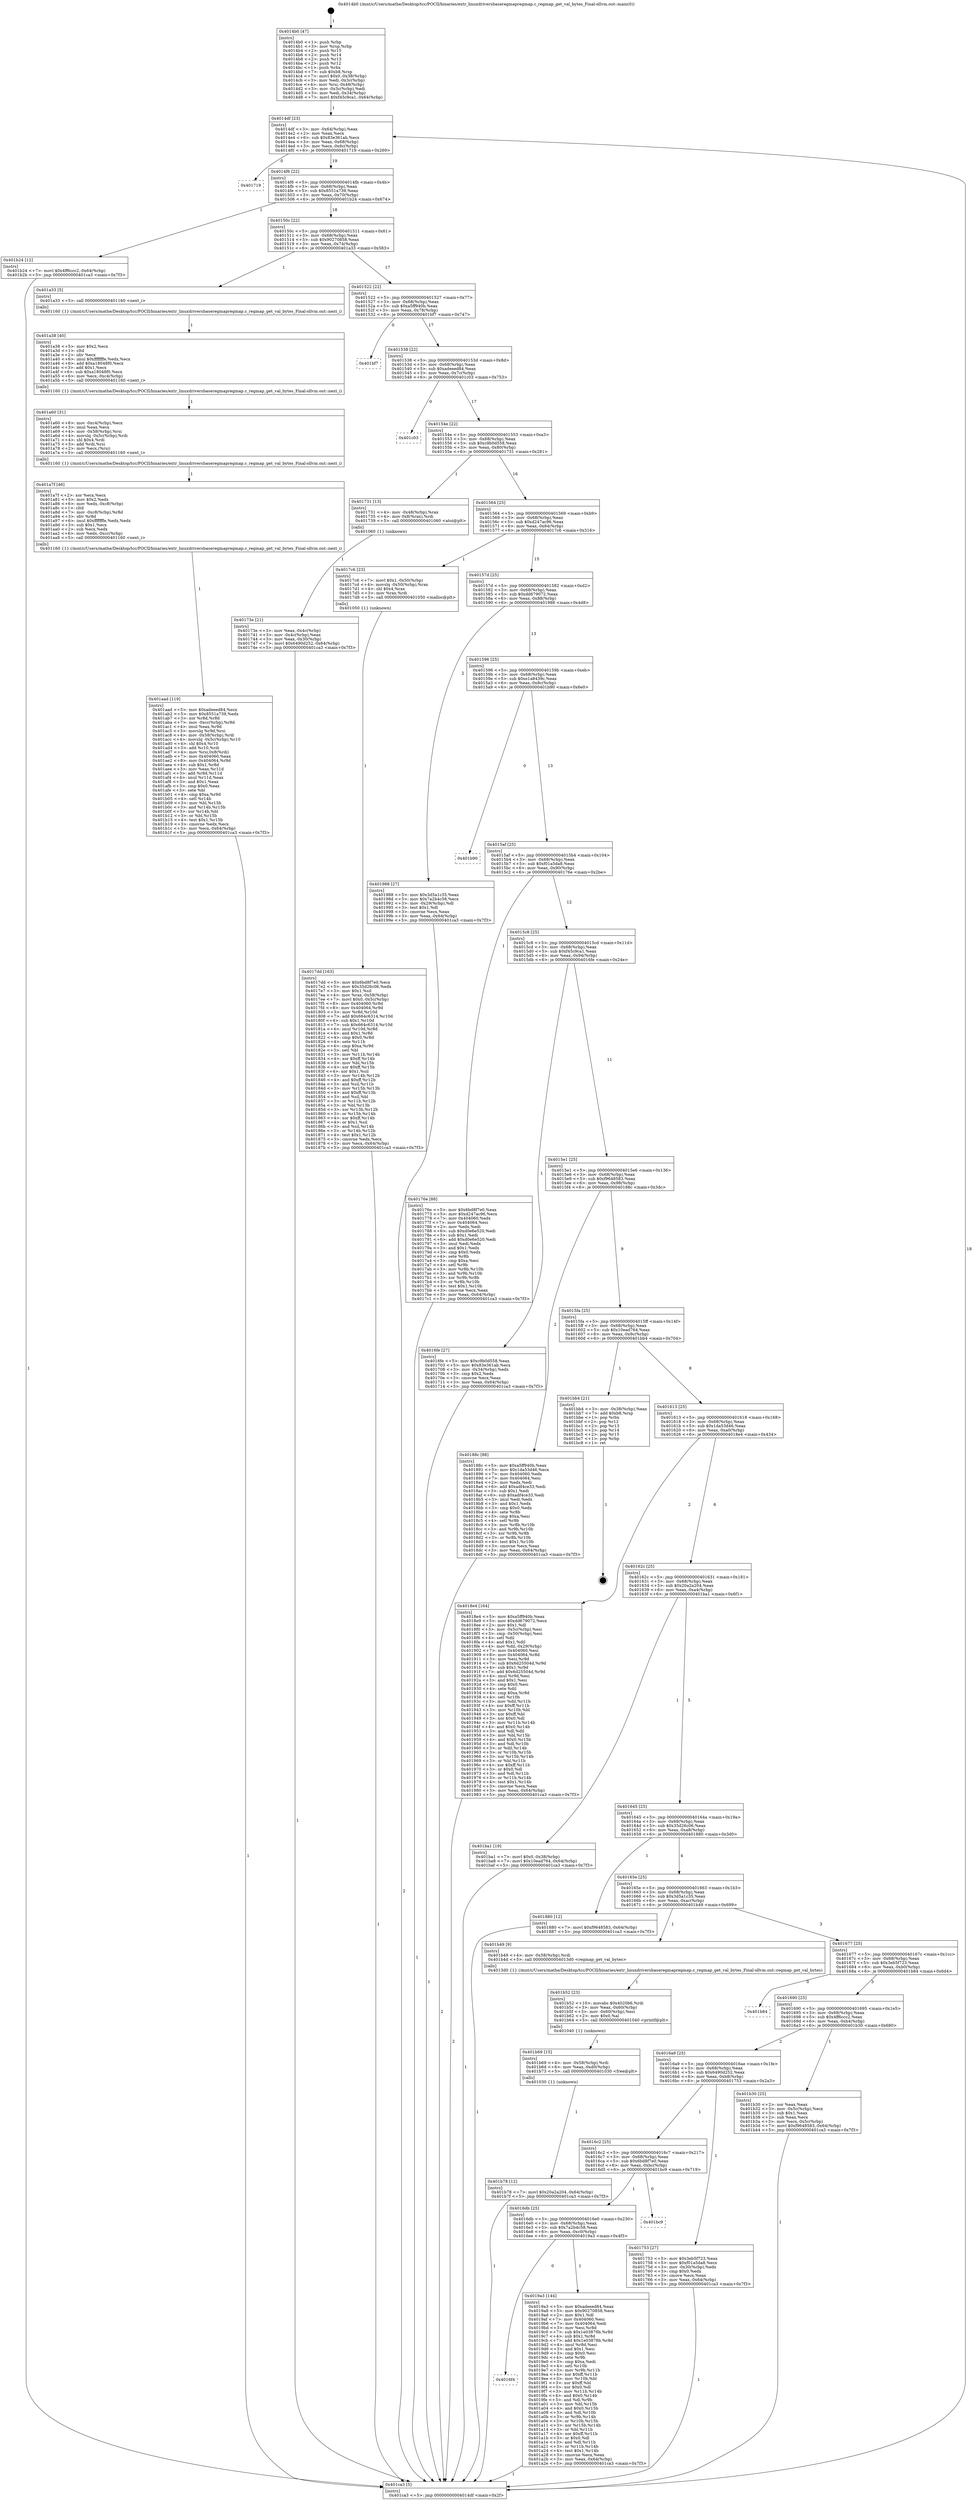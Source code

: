 digraph "0x4014b0" {
  label = "0x4014b0 (/mnt/c/Users/mathe/Desktop/tcc/POCII/binaries/extr_linuxdriversbaseregmapregmap.c_regmap_get_val_bytes_Final-ollvm.out::main(0))"
  labelloc = "t"
  node[shape=record]

  Entry [label="",width=0.3,height=0.3,shape=circle,fillcolor=black,style=filled]
  "0x4014df" [label="{
     0x4014df [23]\l
     | [instrs]\l
     &nbsp;&nbsp;0x4014df \<+3\>: mov -0x64(%rbp),%eax\l
     &nbsp;&nbsp;0x4014e2 \<+2\>: mov %eax,%ecx\l
     &nbsp;&nbsp;0x4014e4 \<+6\>: sub $0x83e361ab,%ecx\l
     &nbsp;&nbsp;0x4014ea \<+3\>: mov %eax,-0x68(%rbp)\l
     &nbsp;&nbsp;0x4014ed \<+3\>: mov %ecx,-0x6c(%rbp)\l
     &nbsp;&nbsp;0x4014f0 \<+6\>: je 0000000000401719 \<main+0x269\>\l
  }"]
  "0x401719" [label="{
     0x401719\l
  }", style=dashed]
  "0x4014f6" [label="{
     0x4014f6 [22]\l
     | [instrs]\l
     &nbsp;&nbsp;0x4014f6 \<+5\>: jmp 00000000004014fb \<main+0x4b\>\l
     &nbsp;&nbsp;0x4014fb \<+3\>: mov -0x68(%rbp),%eax\l
     &nbsp;&nbsp;0x4014fe \<+5\>: sub $0x8551a739,%eax\l
     &nbsp;&nbsp;0x401503 \<+3\>: mov %eax,-0x70(%rbp)\l
     &nbsp;&nbsp;0x401506 \<+6\>: je 0000000000401b24 \<main+0x674\>\l
  }"]
  Exit [label="",width=0.3,height=0.3,shape=circle,fillcolor=black,style=filled,peripheries=2]
  "0x401b24" [label="{
     0x401b24 [12]\l
     | [instrs]\l
     &nbsp;&nbsp;0x401b24 \<+7\>: movl $0x4ff6ccc2,-0x64(%rbp)\l
     &nbsp;&nbsp;0x401b2b \<+5\>: jmp 0000000000401ca3 \<main+0x7f3\>\l
  }"]
  "0x40150c" [label="{
     0x40150c [22]\l
     | [instrs]\l
     &nbsp;&nbsp;0x40150c \<+5\>: jmp 0000000000401511 \<main+0x61\>\l
     &nbsp;&nbsp;0x401511 \<+3\>: mov -0x68(%rbp),%eax\l
     &nbsp;&nbsp;0x401514 \<+5\>: sub $0x90270858,%eax\l
     &nbsp;&nbsp;0x401519 \<+3\>: mov %eax,-0x74(%rbp)\l
     &nbsp;&nbsp;0x40151c \<+6\>: je 0000000000401a33 \<main+0x583\>\l
  }"]
  "0x401b78" [label="{
     0x401b78 [12]\l
     | [instrs]\l
     &nbsp;&nbsp;0x401b78 \<+7\>: movl $0x20a2a204,-0x64(%rbp)\l
     &nbsp;&nbsp;0x401b7f \<+5\>: jmp 0000000000401ca3 \<main+0x7f3\>\l
  }"]
  "0x401a33" [label="{
     0x401a33 [5]\l
     | [instrs]\l
     &nbsp;&nbsp;0x401a33 \<+5\>: call 0000000000401160 \<next_i\>\l
     | [calls]\l
     &nbsp;&nbsp;0x401160 \{1\} (/mnt/c/Users/mathe/Desktop/tcc/POCII/binaries/extr_linuxdriversbaseregmapregmap.c_regmap_get_val_bytes_Final-ollvm.out::next_i)\l
  }"]
  "0x401522" [label="{
     0x401522 [22]\l
     | [instrs]\l
     &nbsp;&nbsp;0x401522 \<+5\>: jmp 0000000000401527 \<main+0x77\>\l
     &nbsp;&nbsp;0x401527 \<+3\>: mov -0x68(%rbp),%eax\l
     &nbsp;&nbsp;0x40152a \<+5\>: sub $0xa5ff940b,%eax\l
     &nbsp;&nbsp;0x40152f \<+3\>: mov %eax,-0x78(%rbp)\l
     &nbsp;&nbsp;0x401532 \<+6\>: je 0000000000401bf7 \<main+0x747\>\l
  }"]
  "0x401b69" [label="{
     0x401b69 [15]\l
     | [instrs]\l
     &nbsp;&nbsp;0x401b69 \<+4\>: mov -0x58(%rbp),%rdi\l
     &nbsp;&nbsp;0x401b6d \<+6\>: mov %eax,-0xd0(%rbp)\l
     &nbsp;&nbsp;0x401b73 \<+5\>: call 0000000000401030 \<free@plt\>\l
     | [calls]\l
     &nbsp;&nbsp;0x401030 \{1\} (unknown)\l
  }"]
  "0x401bf7" [label="{
     0x401bf7\l
  }", style=dashed]
  "0x401538" [label="{
     0x401538 [22]\l
     | [instrs]\l
     &nbsp;&nbsp;0x401538 \<+5\>: jmp 000000000040153d \<main+0x8d\>\l
     &nbsp;&nbsp;0x40153d \<+3\>: mov -0x68(%rbp),%eax\l
     &nbsp;&nbsp;0x401540 \<+5\>: sub $0xadeeed84,%eax\l
     &nbsp;&nbsp;0x401545 \<+3\>: mov %eax,-0x7c(%rbp)\l
     &nbsp;&nbsp;0x401548 \<+6\>: je 0000000000401c03 \<main+0x753\>\l
  }"]
  "0x401b52" [label="{
     0x401b52 [23]\l
     | [instrs]\l
     &nbsp;&nbsp;0x401b52 \<+10\>: movabs $0x4020b6,%rdi\l
     &nbsp;&nbsp;0x401b5c \<+3\>: mov %eax,-0x60(%rbp)\l
     &nbsp;&nbsp;0x401b5f \<+3\>: mov -0x60(%rbp),%esi\l
     &nbsp;&nbsp;0x401b62 \<+2\>: mov $0x0,%al\l
     &nbsp;&nbsp;0x401b64 \<+5\>: call 0000000000401040 \<printf@plt\>\l
     | [calls]\l
     &nbsp;&nbsp;0x401040 \{1\} (unknown)\l
  }"]
  "0x401c03" [label="{
     0x401c03\l
  }", style=dashed]
  "0x40154e" [label="{
     0x40154e [22]\l
     | [instrs]\l
     &nbsp;&nbsp;0x40154e \<+5\>: jmp 0000000000401553 \<main+0xa3\>\l
     &nbsp;&nbsp;0x401553 \<+3\>: mov -0x68(%rbp),%eax\l
     &nbsp;&nbsp;0x401556 \<+5\>: sub $0xc9b0d558,%eax\l
     &nbsp;&nbsp;0x40155b \<+3\>: mov %eax,-0x80(%rbp)\l
     &nbsp;&nbsp;0x40155e \<+6\>: je 0000000000401731 \<main+0x281\>\l
  }"]
  "0x401aad" [label="{
     0x401aad [119]\l
     | [instrs]\l
     &nbsp;&nbsp;0x401aad \<+5\>: mov $0xadeeed84,%ecx\l
     &nbsp;&nbsp;0x401ab2 \<+5\>: mov $0x8551a739,%edx\l
     &nbsp;&nbsp;0x401ab7 \<+3\>: xor %r8d,%r8d\l
     &nbsp;&nbsp;0x401aba \<+7\>: mov -0xcc(%rbp),%r9d\l
     &nbsp;&nbsp;0x401ac1 \<+4\>: imul %eax,%r9d\l
     &nbsp;&nbsp;0x401ac5 \<+3\>: movslq %r9d,%rsi\l
     &nbsp;&nbsp;0x401ac8 \<+4\>: mov -0x58(%rbp),%rdi\l
     &nbsp;&nbsp;0x401acc \<+4\>: movslq -0x5c(%rbp),%r10\l
     &nbsp;&nbsp;0x401ad0 \<+4\>: shl $0x4,%r10\l
     &nbsp;&nbsp;0x401ad4 \<+3\>: add %r10,%rdi\l
     &nbsp;&nbsp;0x401ad7 \<+4\>: mov %rsi,0x8(%rdi)\l
     &nbsp;&nbsp;0x401adb \<+7\>: mov 0x404060,%eax\l
     &nbsp;&nbsp;0x401ae2 \<+8\>: mov 0x404064,%r9d\l
     &nbsp;&nbsp;0x401aea \<+4\>: sub $0x1,%r8d\l
     &nbsp;&nbsp;0x401aee \<+3\>: mov %eax,%r11d\l
     &nbsp;&nbsp;0x401af1 \<+3\>: add %r8d,%r11d\l
     &nbsp;&nbsp;0x401af4 \<+4\>: imul %r11d,%eax\l
     &nbsp;&nbsp;0x401af8 \<+3\>: and $0x1,%eax\l
     &nbsp;&nbsp;0x401afb \<+3\>: cmp $0x0,%eax\l
     &nbsp;&nbsp;0x401afe \<+3\>: sete %bl\l
     &nbsp;&nbsp;0x401b01 \<+4\>: cmp $0xa,%r9d\l
     &nbsp;&nbsp;0x401b05 \<+4\>: setl %r14b\l
     &nbsp;&nbsp;0x401b09 \<+3\>: mov %bl,%r15b\l
     &nbsp;&nbsp;0x401b0c \<+3\>: and %r14b,%r15b\l
     &nbsp;&nbsp;0x401b0f \<+3\>: xor %r14b,%bl\l
     &nbsp;&nbsp;0x401b12 \<+3\>: or %bl,%r15b\l
     &nbsp;&nbsp;0x401b15 \<+4\>: test $0x1,%r15b\l
     &nbsp;&nbsp;0x401b19 \<+3\>: cmovne %edx,%ecx\l
     &nbsp;&nbsp;0x401b1c \<+3\>: mov %ecx,-0x64(%rbp)\l
     &nbsp;&nbsp;0x401b1f \<+5\>: jmp 0000000000401ca3 \<main+0x7f3\>\l
  }"]
  "0x401731" [label="{
     0x401731 [13]\l
     | [instrs]\l
     &nbsp;&nbsp;0x401731 \<+4\>: mov -0x48(%rbp),%rax\l
     &nbsp;&nbsp;0x401735 \<+4\>: mov 0x8(%rax),%rdi\l
     &nbsp;&nbsp;0x401739 \<+5\>: call 0000000000401060 \<atoi@plt\>\l
     | [calls]\l
     &nbsp;&nbsp;0x401060 \{1\} (unknown)\l
  }"]
  "0x401564" [label="{
     0x401564 [25]\l
     | [instrs]\l
     &nbsp;&nbsp;0x401564 \<+5\>: jmp 0000000000401569 \<main+0xb9\>\l
     &nbsp;&nbsp;0x401569 \<+3\>: mov -0x68(%rbp),%eax\l
     &nbsp;&nbsp;0x40156c \<+5\>: sub $0xd247ac96,%eax\l
     &nbsp;&nbsp;0x401571 \<+6\>: mov %eax,-0x84(%rbp)\l
     &nbsp;&nbsp;0x401577 \<+6\>: je 00000000004017c6 \<main+0x316\>\l
  }"]
  "0x401a7f" [label="{
     0x401a7f [46]\l
     | [instrs]\l
     &nbsp;&nbsp;0x401a7f \<+2\>: xor %ecx,%ecx\l
     &nbsp;&nbsp;0x401a81 \<+5\>: mov $0x2,%edx\l
     &nbsp;&nbsp;0x401a86 \<+6\>: mov %edx,-0xc8(%rbp)\l
     &nbsp;&nbsp;0x401a8c \<+1\>: cltd\l
     &nbsp;&nbsp;0x401a8d \<+7\>: mov -0xc8(%rbp),%r8d\l
     &nbsp;&nbsp;0x401a94 \<+3\>: idiv %r8d\l
     &nbsp;&nbsp;0x401a97 \<+6\>: imul $0xfffffffe,%edx,%edx\l
     &nbsp;&nbsp;0x401a9d \<+3\>: sub $0x1,%ecx\l
     &nbsp;&nbsp;0x401aa0 \<+2\>: sub %ecx,%edx\l
     &nbsp;&nbsp;0x401aa2 \<+6\>: mov %edx,-0xcc(%rbp)\l
     &nbsp;&nbsp;0x401aa8 \<+5\>: call 0000000000401160 \<next_i\>\l
     | [calls]\l
     &nbsp;&nbsp;0x401160 \{1\} (/mnt/c/Users/mathe/Desktop/tcc/POCII/binaries/extr_linuxdriversbaseregmapregmap.c_regmap_get_val_bytes_Final-ollvm.out::next_i)\l
  }"]
  "0x4017c6" [label="{
     0x4017c6 [23]\l
     | [instrs]\l
     &nbsp;&nbsp;0x4017c6 \<+7\>: movl $0x1,-0x50(%rbp)\l
     &nbsp;&nbsp;0x4017cd \<+4\>: movslq -0x50(%rbp),%rax\l
     &nbsp;&nbsp;0x4017d1 \<+4\>: shl $0x4,%rax\l
     &nbsp;&nbsp;0x4017d5 \<+3\>: mov %rax,%rdi\l
     &nbsp;&nbsp;0x4017d8 \<+5\>: call 0000000000401050 \<malloc@plt\>\l
     | [calls]\l
     &nbsp;&nbsp;0x401050 \{1\} (unknown)\l
  }"]
  "0x40157d" [label="{
     0x40157d [25]\l
     | [instrs]\l
     &nbsp;&nbsp;0x40157d \<+5\>: jmp 0000000000401582 \<main+0xd2\>\l
     &nbsp;&nbsp;0x401582 \<+3\>: mov -0x68(%rbp),%eax\l
     &nbsp;&nbsp;0x401585 \<+5\>: sub $0xdd679072,%eax\l
     &nbsp;&nbsp;0x40158a \<+6\>: mov %eax,-0x88(%rbp)\l
     &nbsp;&nbsp;0x401590 \<+6\>: je 0000000000401988 \<main+0x4d8\>\l
  }"]
  "0x401a60" [label="{
     0x401a60 [31]\l
     | [instrs]\l
     &nbsp;&nbsp;0x401a60 \<+6\>: mov -0xc4(%rbp),%ecx\l
     &nbsp;&nbsp;0x401a66 \<+3\>: imul %eax,%ecx\l
     &nbsp;&nbsp;0x401a69 \<+4\>: mov -0x58(%rbp),%rsi\l
     &nbsp;&nbsp;0x401a6d \<+4\>: movslq -0x5c(%rbp),%rdi\l
     &nbsp;&nbsp;0x401a71 \<+4\>: shl $0x4,%rdi\l
     &nbsp;&nbsp;0x401a75 \<+3\>: add %rdi,%rsi\l
     &nbsp;&nbsp;0x401a78 \<+2\>: mov %ecx,(%rsi)\l
     &nbsp;&nbsp;0x401a7a \<+5\>: call 0000000000401160 \<next_i\>\l
     | [calls]\l
     &nbsp;&nbsp;0x401160 \{1\} (/mnt/c/Users/mathe/Desktop/tcc/POCII/binaries/extr_linuxdriversbaseregmapregmap.c_regmap_get_val_bytes_Final-ollvm.out::next_i)\l
  }"]
  "0x401988" [label="{
     0x401988 [27]\l
     | [instrs]\l
     &nbsp;&nbsp;0x401988 \<+5\>: mov $0x3d5a1c35,%eax\l
     &nbsp;&nbsp;0x40198d \<+5\>: mov $0x7a2b4c58,%ecx\l
     &nbsp;&nbsp;0x401992 \<+3\>: mov -0x29(%rbp),%dl\l
     &nbsp;&nbsp;0x401995 \<+3\>: test $0x1,%dl\l
     &nbsp;&nbsp;0x401998 \<+3\>: cmovne %ecx,%eax\l
     &nbsp;&nbsp;0x40199b \<+3\>: mov %eax,-0x64(%rbp)\l
     &nbsp;&nbsp;0x40199e \<+5\>: jmp 0000000000401ca3 \<main+0x7f3\>\l
  }"]
  "0x401596" [label="{
     0x401596 [25]\l
     | [instrs]\l
     &nbsp;&nbsp;0x401596 \<+5\>: jmp 000000000040159b \<main+0xeb\>\l
     &nbsp;&nbsp;0x40159b \<+3\>: mov -0x68(%rbp),%eax\l
     &nbsp;&nbsp;0x40159e \<+5\>: sub $0xe1a8439c,%eax\l
     &nbsp;&nbsp;0x4015a3 \<+6\>: mov %eax,-0x8c(%rbp)\l
     &nbsp;&nbsp;0x4015a9 \<+6\>: je 0000000000401b90 \<main+0x6e0\>\l
  }"]
  "0x401a38" [label="{
     0x401a38 [40]\l
     | [instrs]\l
     &nbsp;&nbsp;0x401a38 \<+5\>: mov $0x2,%ecx\l
     &nbsp;&nbsp;0x401a3d \<+1\>: cltd\l
     &nbsp;&nbsp;0x401a3e \<+2\>: idiv %ecx\l
     &nbsp;&nbsp;0x401a40 \<+6\>: imul $0xfffffffe,%edx,%ecx\l
     &nbsp;&nbsp;0x401a46 \<+6\>: add $0xa18048f0,%ecx\l
     &nbsp;&nbsp;0x401a4c \<+3\>: add $0x1,%ecx\l
     &nbsp;&nbsp;0x401a4f \<+6\>: sub $0xa18048f0,%ecx\l
     &nbsp;&nbsp;0x401a55 \<+6\>: mov %ecx,-0xc4(%rbp)\l
     &nbsp;&nbsp;0x401a5b \<+5\>: call 0000000000401160 \<next_i\>\l
     | [calls]\l
     &nbsp;&nbsp;0x401160 \{1\} (/mnt/c/Users/mathe/Desktop/tcc/POCII/binaries/extr_linuxdriversbaseregmapregmap.c_regmap_get_val_bytes_Final-ollvm.out::next_i)\l
  }"]
  "0x401b90" [label="{
     0x401b90\l
  }", style=dashed]
  "0x4015af" [label="{
     0x4015af [25]\l
     | [instrs]\l
     &nbsp;&nbsp;0x4015af \<+5\>: jmp 00000000004015b4 \<main+0x104\>\l
     &nbsp;&nbsp;0x4015b4 \<+3\>: mov -0x68(%rbp),%eax\l
     &nbsp;&nbsp;0x4015b7 \<+5\>: sub $0xf01a5da8,%eax\l
     &nbsp;&nbsp;0x4015bc \<+6\>: mov %eax,-0x90(%rbp)\l
     &nbsp;&nbsp;0x4015c2 \<+6\>: je 000000000040176e \<main+0x2be\>\l
  }"]
  "0x4016f4" [label="{
     0x4016f4\l
  }", style=dashed]
  "0x40176e" [label="{
     0x40176e [88]\l
     | [instrs]\l
     &nbsp;&nbsp;0x40176e \<+5\>: mov $0x6bd8f7e0,%eax\l
     &nbsp;&nbsp;0x401773 \<+5\>: mov $0xd247ac96,%ecx\l
     &nbsp;&nbsp;0x401778 \<+7\>: mov 0x404060,%edx\l
     &nbsp;&nbsp;0x40177f \<+7\>: mov 0x404064,%esi\l
     &nbsp;&nbsp;0x401786 \<+2\>: mov %edx,%edi\l
     &nbsp;&nbsp;0x401788 \<+6\>: sub $0xd0e6e520,%edi\l
     &nbsp;&nbsp;0x40178e \<+3\>: sub $0x1,%edi\l
     &nbsp;&nbsp;0x401791 \<+6\>: add $0xd0e6e520,%edi\l
     &nbsp;&nbsp;0x401797 \<+3\>: imul %edi,%edx\l
     &nbsp;&nbsp;0x40179a \<+3\>: and $0x1,%edx\l
     &nbsp;&nbsp;0x40179d \<+3\>: cmp $0x0,%edx\l
     &nbsp;&nbsp;0x4017a0 \<+4\>: sete %r8b\l
     &nbsp;&nbsp;0x4017a4 \<+3\>: cmp $0xa,%esi\l
     &nbsp;&nbsp;0x4017a7 \<+4\>: setl %r9b\l
     &nbsp;&nbsp;0x4017ab \<+3\>: mov %r8b,%r10b\l
     &nbsp;&nbsp;0x4017ae \<+3\>: and %r9b,%r10b\l
     &nbsp;&nbsp;0x4017b1 \<+3\>: xor %r9b,%r8b\l
     &nbsp;&nbsp;0x4017b4 \<+3\>: or %r8b,%r10b\l
     &nbsp;&nbsp;0x4017b7 \<+4\>: test $0x1,%r10b\l
     &nbsp;&nbsp;0x4017bb \<+3\>: cmovne %ecx,%eax\l
     &nbsp;&nbsp;0x4017be \<+3\>: mov %eax,-0x64(%rbp)\l
     &nbsp;&nbsp;0x4017c1 \<+5\>: jmp 0000000000401ca3 \<main+0x7f3\>\l
  }"]
  "0x4015c8" [label="{
     0x4015c8 [25]\l
     | [instrs]\l
     &nbsp;&nbsp;0x4015c8 \<+5\>: jmp 00000000004015cd \<main+0x11d\>\l
     &nbsp;&nbsp;0x4015cd \<+3\>: mov -0x68(%rbp),%eax\l
     &nbsp;&nbsp;0x4015d0 \<+5\>: sub $0xf45c9ca1,%eax\l
     &nbsp;&nbsp;0x4015d5 \<+6\>: mov %eax,-0x94(%rbp)\l
     &nbsp;&nbsp;0x4015db \<+6\>: je 00000000004016fe \<main+0x24e\>\l
  }"]
  "0x4019a3" [label="{
     0x4019a3 [144]\l
     | [instrs]\l
     &nbsp;&nbsp;0x4019a3 \<+5\>: mov $0xadeeed84,%eax\l
     &nbsp;&nbsp;0x4019a8 \<+5\>: mov $0x90270858,%ecx\l
     &nbsp;&nbsp;0x4019ad \<+2\>: mov $0x1,%dl\l
     &nbsp;&nbsp;0x4019af \<+7\>: mov 0x404060,%esi\l
     &nbsp;&nbsp;0x4019b6 \<+7\>: mov 0x404064,%edi\l
     &nbsp;&nbsp;0x4019bd \<+3\>: mov %esi,%r8d\l
     &nbsp;&nbsp;0x4019c0 \<+7\>: sub $0x1e03878b,%r8d\l
     &nbsp;&nbsp;0x4019c7 \<+4\>: sub $0x1,%r8d\l
     &nbsp;&nbsp;0x4019cb \<+7\>: add $0x1e03878b,%r8d\l
     &nbsp;&nbsp;0x4019d2 \<+4\>: imul %r8d,%esi\l
     &nbsp;&nbsp;0x4019d6 \<+3\>: and $0x1,%esi\l
     &nbsp;&nbsp;0x4019d9 \<+3\>: cmp $0x0,%esi\l
     &nbsp;&nbsp;0x4019dc \<+4\>: sete %r9b\l
     &nbsp;&nbsp;0x4019e0 \<+3\>: cmp $0xa,%edi\l
     &nbsp;&nbsp;0x4019e3 \<+4\>: setl %r10b\l
     &nbsp;&nbsp;0x4019e7 \<+3\>: mov %r9b,%r11b\l
     &nbsp;&nbsp;0x4019ea \<+4\>: xor $0xff,%r11b\l
     &nbsp;&nbsp;0x4019ee \<+3\>: mov %r10b,%bl\l
     &nbsp;&nbsp;0x4019f1 \<+3\>: xor $0xff,%bl\l
     &nbsp;&nbsp;0x4019f4 \<+3\>: xor $0x0,%dl\l
     &nbsp;&nbsp;0x4019f7 \<+3\>: mov %r11b,%r14b\l
     &nbsp;&nbsp;0x4019fa \<+4\>: and $0x0,%r14b\l
     &nbsp;&nbsp;0x4019fe \<+3\>: and %dl,%r9b\l
     &nbsp;&nbsp;0x401a01 \<+3\>: mov %bl,%r15b\l
     &nbsp;&nbsp;0x401a04 \<+4\>: and $0x0,%r15b\l
     &nbsp;&nbsp;0x401a08 \<+3\>: and %dl,%r10b\l
     &nbsp;&nbsp;0x401a0b \<+3\>: or %r9b,%r14b\l
     &nbsp;&nbsp;0x401a0e \<+3\>: or %r10b,%r15b\l
     &nbsp;&nbsp;0x401a11 \<+3\>: xor %r15b,%r14b\l
     &nbsp;&nbsp;0x401a14 \<+3\>: or %bl,%r11b\l
     &nbsp;&nbsp;0x401a17 \<+4\>: xor $0xff,%r11b\l
     &nbsp;&nbsp;0x401a1b \<+3\>: or $0x0,%dl\l
     &nbsp;&nbsp;0x401a1e \<+3\>: and %dl,%r11b\l
     &nbsp;&nbsp;0x401a21 \<+3\>: or %r11b,%r14b\l
     &nbsp;&nbsp;0x401a24 \<+4\>: test $0x1,%r14b\l
     &nbsp;&nbsp;0x401a28 \<+3\>: cmovne %ecx,%eax\l
     &nbsp;&nbsp;0x401a2b \<+3\>: mov %eax,-0x64(%rbp)\l
     &nbsp;&nbsp;0x401a2e \<+5\>: jmp 0000000000401ca3 \<main+0x7f3\>\l
  }"]
  "0x4016fe" [label="{
     0x4016fe [27]\l
     | [instrs]\l
     &nbsp;&nbsp;0x4016fe \<+5\>: mov $0xc9b0d558,%eax\l
     &nbsp;&nbsp;0x401703 \<+5\>: mov $0x83e361ab,%ecx\l
     &nbsp;&nbsp;0x401708 \<+3\>: mov -0x34(%rbp),%edx\l
     &nbsp;&nbsp;0x40170b \<+3\>: cmp $0x2,%edx\l
     &nbsp;&nbsp;0x40170e \<+3\>: cmovne %ecx,%eax\l
     &nbsp;&nbsp;0x401711 \<+3\>: mov %eax,-0x64(%rbp)\l
     &nbsp;&nbsp;0x401714 \<+5\>: jmp 0000000000401ca3 \<main+0x7f3\>\l
  }"]
  "0x4015e1" [label="{
     0x4015e1 [25]\l
     | [instrs]\l
     &nbsp;&nbsp;0x4015e1 \<+5\>: jmp 00000000004015e6 \<main+0x136\>\l
     &nbsp;&nbsp;0x4015e6 \<+3\>: mov -0x68(%rbp),%eax\l
     &nbsp;&nbsp;0x4015e9 \<+5\>: sub $0xf9648583,%eax\l
     &nbsp;&nbsp;0x4015ee \<+6\>: mov %eax,-0x98(%rbp)\l
     &nbsp;&nbsp;0x4015f4 \<+6\>: je 000000000040188c \<main+0x3dc\>\l
  }"]
  "0x401ca3" [label="{
     0x401ca3 [5]\l
     | [instrs]\l
     &nbsp;&nbsp;0x401ca3 \<+5\>: jmp 00000000004014df \<main+0x2f\>\l
  }"]
  "0x4014b0" [label="{
     0x4014b0 [47]\l
     | [instrs]\l
     &nbsp;&nbsp;0x4014b0 \<+1\>: push %rbp\l
     &nbsp;&nbsp;0x4014b1 \<+3\>: mov %rsp,%rbp\l
     &nbsp;&nbsp;0x4014b4 \<+2\>: push %r15\l
     &nbsp;&nbsp;0x4014b6 \<+2\>: push %r14\l
     &nbsp;&nbsp;0x4014b8 \<+2\>: push %r13\l
     &nbsp;&nbsp;0x4014ba \<+2\>: push %r12\l
     &nbsp;&nbsp;0x4014bc \<+1\>: push %rbx\l
     &nbsp;&nbsp;0x4014bd \<+7\>: sub $0xb8,%rsp\l
     &nbsp;&nbsp;0x4014c4 \<+7\>: movl $0x0,-0x38(%rbp)\l
     &nbsp;&nbsp;0x4014cb \<+3\>: mov %edi,-0x3c(%rbp)\l
     &nbsp;&nbsp;0x4014ce \<+4\>: mov %rsi,-0x48(%rbp)\l
     &nbsp;&nbsp;0x4014d2 \<+3\>: mov -0x3c(%rbp),%edi\l
     &nbsp;&nbsp;0x4014d5 \<+3\>: mov %edi,-0x34(%rbp)\l
     &nbsp;&nbsp;0x4014d8 \<+7\>: movl $0xf45c9ca1,-0x64(%rbp)\l
  }"]
  "0x40173e" [label="{
     0x40173e [21]\l
     | [instrs]\l
     &nbsp;&nbsp;0x40173e \<+3\>: mov %eax,-0x4c(%rbp)\l
     &nbsp;&nbsp;0x401741 \<+3\>: mov -0x4c(%rbp),%eax\l
     &nbsp;&nbsp;0x401744 \<+3\>: mov %eax,-0x30(%rbp)\l
     &nbsp;&nbsp;0x401747 \<+7\>: movl $0x6490d252,-0x64(%rbp)\l
     &nbsp;&nbsp;0x40174e \<+5\>: jmp 0000000000401ca3 \<main+0x7f3\>\l
  }"]
  "0x4016db" [label="{
     0x4016db [25]\l
     | [instrs]\l
     &nbsp;&nbsp;0x4016db \<+5\>: jmp 00000000004016e0 \<main+0x230\>\l
     &nbsp;&nbsp;0x4016e0 \<+3\>: mov -0x68(%rbp),%eax\l
     &nbsp;&nbsp;0x4016e3 \<+5\>: sub $0x7a2b4c58,%eax\l
     &nbsp;&nbsp;0x4016e8 \<+6\>: mov %eax,-0xc0(%rbp)\l
     &nbsp;&nbsp;0x4016ee \<+6\>: je 00000000004019a3 \<main+0x4f3\>\l
  }"]
  "0x40188c" [label="{
     0x40188c [88]\l
     | [instrs]\l
     &nbsp;&nbsp;0x40188c \<+5\>: mov $0xa5ff940b,%eax\l
     &nbsp;&nbsp;0x401891 \<+5\>: mov $0x1da53d46,%ecx\l
     &nbsp;&nbsp;0x401896 \<+7\>: mov 0x404060,%edx\l
     &nbsp;&nbsp;0x40189d \<+7\>: mov 0x404064,%esi\l
     &nbsp;&nbsp;0x4018a4 \<+2\>: mov %edx,%edi\l
     &nbsp;&nbsp;0x4018a6 \<+6\>: add $0xadf4ce33,%edi\l
     &nbsp;&nbsp;0x4018ac \<+3\>: sub $0x1,%edi\l
     &nbsp;&nbsp;0x4018af \<+6\>: sub $0xadf4ce33,%edi\l
     &nbsp;&nbsp;0x4018b5 \<+3\>: imul %edi,%edx\l
     &nbsp;&nbsp;0x4018b8 \<+3\>: and $0x1,%edx\l
     &nbsp;&nbsp;0x4018bb \<+3\>: cmp $0x0,%edx\l
     &nbsp;&nbsp;0x4018be \<+4\>: sete %r8b\l
     &nbsp;&nbsp;0x4018c2 \<+3\>: cmp $0xa,%esi\l
     &nbsp;&nbsp;0x4018c5 \<+4\>: setl %r9b\l
     &nbsp;&nbsp;0x4018c9 \<+3\>: mov %r8b,%r10b\l
     &nbsp;&nbsp;0x4018cc \<+3\>: and %r9b,%r10b\l
     &nbsp;&nbsp;0x4018cf \<+3\>: xor %r9b,%r8b\l
     &nbsp;&nbsp;0x4018d2 \<+3\>: or %r8b,%r10b\l
     &nbsp;&nbsp;0x4018d5 \<+4\>: test $0x1,%r10b\l
     &nbsp;&nbsp;0x4018d9 \<+3\>: cmovne %ecx,%eax\l
     &nbsp;&nbsp;0x4018dc \<+3\>: mov %eax,-0x64(%rbp)\l
     &nbsp;&nbsp;0x4018df \<+5\>: jmp 0000000000401ca3 \<main+0x7f3\>\l
  }"]
  "0x4015fa" [label="{
     0x4015fa [25]\l
     | [instrs]\l
     &nbsp;&nbsp;0x4015fa \<+5\>: jmp 00000000004015ff \<main+0x14f\>\l
     &nbsp;&nbsp;0x4015ff \<+3\>: mov -0x68(%rbp),%eax\l
     &nbsp;&nbsp;0x401602 \<+5\>: sub $0x10ead764,%eax\l
     &nbsp;&nbsp;0x401607 \<+6\>: mov %eax,-0x9c(%rbp)\l
     &nbsp;&nbsp;0x40160d \<+6\>: je 0000000000401bb4 \<main+0x704\>\l
  }"]
  "0x401bc9" [label="{
     0x401bc9\l
  }", style=dashed]
  "0x401bb4" [label="{
     0x401bb4 [21]\l
     | [instrs]\l
     &nbsp;&nbsp;0x401bb4 \<+3\>: mov -0x38(%rbp),%eax\l
     &nbsp;&nbsp;0x401bb7 \<+7\>: add $0xb8,%rsp\l
     &nbsp;&nbsp;0x401bbe \<+1\>: pop %rbx\l
     &nbsp;&nbsp;0x401bbf \<+2\>: pop %r12\l
     &nbsp;&nbsp;0x401bc1 \<+2\>: pop %r13\l
     &nbsp;&nbsp;0x401bc3 \<+2\>: pop %r14\l
     &nbsp;&nbsp;0x401bc5 \<+2\>: pop %r15\l
     &nbsp;&nbsp;0x401bc7 \<+1\>: pop %rbp\l
     &nbsp;&nbsp;0x401bc8 \<+1\>: ret\l
  }"]
  "0x401613" [label="{
     0x401613 [25]\l
     | [instrs]\l
     &nbsp;&nbsp;0x401613 \<+5\>: jmp 0000000000401618 \<main+0x168\>\l
     &nbsp;&nbsp;0x401618 \<+3\>: mov -0x68(%rbp),%eax\l
     &nbsp;&nbsp;0x40161b \<+5\>: sub $0x1da53d46,%eax\l
     &nbsp;&nbsp;0x401620 \<+6\>: mov %eax,-0xa0(%rbp)\l
     &nbsp;&nbsp;0x401626 \<+6\>: je 00000000004018e4 \<main+0x434\>\l
  }"]
  "0x4017dd" [label="{
     0x4017dd [163]\l
     | [instrs]\l
     &nbsp;&nbsp;0x4017dd \<+5\>: mov $0x6bd8f7e0,%ecx\l
     &nbsp;&nbsp;0x4017e2 \<+5\>: mov $0x35d26c06,%edx\l
     &nbsp;&nbsp;0x4017e7 \<+3\>: mov $0x1,%sil\l
     &nbsp;&nbsp;0x4017ea \<+4\>: mov %rax,-0x58(%rbp)\l
     &nbsp;&nbsp;0x4017ee \<+7\>: movl $0x0,-0x5c(%rbp)\l
     &nbsp;&nbsp;0x4017f5 \<+8\>: mov 0x404060,%r8d\l
     &nbsp;&nbsp;0x4017fd \<+8\>: mov 0x404064,%r9d\l
     &nbsp;&nbsp;0x401805 \<+3\>: mov %r8d,%r10d\l
     &nbsp;&nbsp;0x401808 \<+7\>: add $0x664c6314,%r10d\l
     &nbsp;&nbsp;0x40180f \<+4\>: sub $0x1,%r10d\l
     &nbsp;&nbsp;0x401813 \<+7\>: sub $0x664c6314,%r10d\l
     &nbsp;&nbsp;0x40181a \<+4\>: imul %r10d,%r8d\l
     &nbsp;&nbsp;0x40181e \<+4\>: and $0x1,%r8d\l
     &nbsp;&nbsp;0x401822 \<+4\>: cmp $0x0,%r8d\l
     &nbsp;&nbsp;0x401826 \<+4\>: sete %r11b\l
     &nbsp;&nbsp;0x40182a \<+4\>: cmp $0xa,%r9d\l
     &nbsp;&nbsp;0x40182e \<+3\>: setl %bl\l
     &nbsp;&nbsp;0x401831 \<+3\>: mov %r11b,%r14b\l
     &nbsp;&nbsp;0x401834 \<+4\>: xor $0xff,%r14b\l
     &nbsp;&nbsp;0x401838 \<+3\>: mov %bl,%r15b\l
     &nbsp;&nbsp;0x40183b \<+4\>: xor $0xff,%r15b\l
     &nbsp;&nbsp;0x40183f \<+4\>: xor $0x1,%sil\l
     &nbsp;&nbsp;0x401843 \<+3\>: mov %r14b,%r12b\l
     &nbsp;&nbsp;0x401846 \<+4\>: and $0xff,%r12b\l
     &nbsp;&nbsp;0x40184a \<+3\>: and %sil,%r11b\l
     &nbsp;&nbsp;0x40184d \<+3\>: mov %r15b,%r13b\l
     &nbsp;&nbsp;0x401850 \<+4\>: and $0xff,%r13b\l
     &nbsp;&nbsp;0x401854 \<+3\>: and %sil,%bl\l
     &nbsp;&nbsp;0x401857 \<+3\>: or %r11b,%r12b\l
     &nbsp;&nbsp;0x40185a \<+3\>: or %bl,%r13b\l
     &nbsp;&nbsp;0x40185d \<+3\>: xor %r13b,%r12b\l
     &nbsp;&nbsp;0x401860 \<+3\>: or %r15b,%r14b\l
     &nbsp;&nbsp;0x401863 \<+4\>: xor $0xff,%r14b\l
     &nbsp;&nbsp;0x401867 \<+4\>: or $0x1,%sil\l
     &nbsp;&nbsp;0x40186b \<+3\>: and %sil,%r14b\l
     &nbsp;&nbsp;0x40186e \<+3\>: or %r14b,%r12b\l
     &nbsp;&nbsp;0x401871 \<+4\>: test $0x1,%r12b\l
     &nbsp;&nbsp;0x401875 \<+3\>: cmovne %edx,%ecx\l
     &nbsp;&nbsp;0x401878 \<+3\>: mov %ecx,-0x64(%rbp)\l
     &nbsp;&nbsp;0x40187b \<+5\>: jmp 0000000000401ca3 \<main+0x7f3\>\l
  }"]
  "0x4018e4" [label="{
     0x4018e4 [164]\l
     | [instrs]\l
     &nbsp;&nbsp;0x4018e4 \<+5\>: mov $0xa5ff940b,%eax\l
     &nbsp;&nbsp;0x4018e9 \<+5\>: mov $0xdd679072,%ecx\l
     &nbsp;&nbsp;0x4018ee \<+2\>: mov $0x1,%dl\l
     &nbsp;&nbsp;0x4018f0 \<+3\>: mov -0x5c(%rbp),%esi\l
     &nbsp;&nbsp;0x4018f3 \<+3\>: cmp -0x50(%rbp),%esi\l
     &nbsp;&nbsp;0x4018f6 \<+4\>: setl %dil\l
     &nbsp;&nbsp;0x4018fa \<+4\>: and $0x1,%dil\l
     &nbsp;&nbsp;0x4018fe \<+4\>: mov %dil,-0x29(%rbp)\l
     &nbsp;&nbsp;0x401902 \<+7\>: mov 0x404060,%esi\l
     &nbsp;&nbsp;0x401909 \<+8\>: mov 0x404064,%r8d\l
     &nbsp;&nbsp;0x401911 \<+3\>: mov %esi,%r9d\l
     &nbsp;&nbsp;0x401914 \<+7\>: sub $0x6d25504d,%r9d\l
     &nbsp;&nbsp;0x40191b \<+4\>: sub $0x1,%r9d\l
     &nbsp;&nbsp;0x40191f \<+7\>: add $0x6d25504d,%r9d\l
     &nbsp;&nbsp;0x401926 \<+4\>: imul %r9d,%esi\l
     &nbsp;&nbsp;0x40192a \<+3\>: and $0x1,%esi\l
     &nbsp;&nbsp;0x40192d \<+3\>: cmp $0x0,%esi\l
     &nbsp;&nbsp;0x401930 \<+4\>: sete %dil\l
     &nbsp;&nbsp;0x401934 \<+4\>: cmp $0xa,%r8d\l
     &nbsp;&nbsp;0x401938 \<+4\>: setl %r10b\l
     &nbsp;&nbsp;0x40193c \<+3\>: mov %dil,%r11b\l
     &nbsp;&nbsp;0x40193f \<+4\>: xor $0xff,%r11b\l
     &nbsp;&nbsp;0x401943 \<+3\>: mov %r10b,%bl\l
     &nbsp;&nbsp;0x401946 \<+3\>: xor $0xff,%bl\l
     &nbsp;&nbsp;0x401949 \<+3\>: xor $0x0,%dl\l
     &nbsp;&nbsp;0x40194c \<+3\>: mov %r11b,%r14b\l
     &nbsp;&nbsp;0x40194f \<+4\>: and $0x0,%r14b\l
     &nbsp;&nbsp;0x401953 \<+3\>: and %dl,%dil\l
     &nbsp;&nbsp;0x401956 \<+3\>: mov %bl,%r15b\l
     &nbsp;&nbsp;0x401959 \<+4\>: and $0x0,%r15b\l
     &nbsp;&nbsp;0x40195d \<+3\>: and %dl,%r10b\l
     &nbsp;&nbsp;0x401960 \<+3\>: or %dil,%r14b\l
     &nbsp;&nbsp;0x401963 \<+3\>: or %r10b,%r15b\l
     &nbsp;&nbsp;0x401966 \<+3\>: xor %r15b,%r14b\l
     &nbsp;&nbsp;0x401969 \<+3\>: or %bl,%r11b\l
     &nbsp;&nbsp;0x40196c \<+4\>: xor $0xff,%r11b\l
     &nbsp;&nbsp;0x401970 \<+3\>: or $0x0,%dl\l
     &nbsp;&nbsp;0x401973 \<+3\>: and %dl,%r11b\l
     &nbsp;&nbsp;0x401976 \<+3\>: or %r11b,%r14b\l
     &nbsp;&nbsp;0x401979 \<+4\>: test $0x1,%r14b\l
     &nbsp;&nbsp;0x40197d \<+3\>: cmovne %ecx,%eax\l
     &nbsp;&nbsp;0x401980 \<+3\>: mov %eax,-0x64(%rbp)\l
     &nbsp;&nbsp;0x401983 \<+5\>: jmp 0000000000401ca3 \<main+0x7f3\>\l
  }"]
  "0x40162c" [label="{
     0x40162c [25]\l
     | [instrs]\l
     &nbsp;&nbsp;0x40162c \<+5\>: jmp 0000000000401631 \<main+0x181\>\l
     &nbsp;&nbsp;0x401631 \<+3\>: mov -0x68(%rbp),%eax\l
     &nbsp;&nbsp;0x401634 \<+5\>: sub $0x20a2a204,%eax\l
     &nbsp;&nbsp;0x401639 \<+6\>: mov %eax,-0xa4(%rbp)\l
     &nbsp;&nbsp;0x40163f \<+6\>: je 0000000000401ba1 \<main+0x6f1\>\l
  }"]
  "0x4016c2" [label="{
     0x4016c2 [25]\l
     | [instrs]\l
     &nbsp;&nbsp;0x4016c2 \<+5\>: jmp 00000000004016c7 \<main+0x217\>\l
     &nbsp;&nbsp;0x4016c7 \<+3\>: mov -0x68(%rbp),%eax\l
     &nbsp;&nbsp;0x4016ca \<+5\>: sub $0x6bd8f7e0,%eax\l
     &nbsp;&nbsp;0x4016cf \<+6\>: mov %eax,-0xbc(%rbp)\l
     &nbsp;&nbsp;0x4016d5 \<+6\>: je 0000000000401bc9 \<main+0x719\>\l
  }"]
  "0x401ba1" [label="{
     0x401ba1 [19]\l
     | [instrs]\l
     &nbsp;&nbsp;0x401ba1 \<+7\>: movl $0x0,-0x38(%rbp)\l
     &nbsp;&nbsp;0x401ba8 \<+7\>: movl $0x10ead764,-0x64(%rbp)\l
     &nbsp;&nbsp;0x401baf \<+5\>: jmp 0000000000401ca3 \<main+0x7f3\>\l
  }"]
  "0x401645" [label="{
     0x401645 [25]\l
     | [instrs]\l
     &nbsp;&nbsp;0x401645 \<+5\>: jmp 000000000040164a \<main+0x19a\>\l
     &nbsp;&nbsp;0x40164a \<+3\>: mov -0x68(%rbp),%eax\l
     &nbsp;&nbsp;0x40164d \<+5\>: sub $0x35d26c06,%eax\l
     &nbsp;&nbsp;0x401652 \<+6\>: mov %eax,-0xa8(%rbp)\l
     &nbsp;&nbsp;0x401658 \<+6\>: je 0000000000401880 \<main+0x3d0\>\l
  }"]
  "0x401753" [label="{
     0x401753 [27]\l
     | [instrs]\l
     &nbsp;&nbsp;0x401753 \<+5\>: mov $0x3eb5f723,%eax\l
     &nbsp;&nbsp;0x401758 \<+5\>: mov $0xf01a5da8,%ecx\l
     &nbsp;&nbsp;0x40175d \<+3\>: mov -0x30(%rbp),%edx\l
     &nbsp;&nbsp;0x401760 \<+3\>: cmp $0x0,%edx\l
     &nbsp;&nbsp;0x401763 \<+3\>: cmove %ecx,%eax\l
     &nbsp;&nbsp;0x401766 \<+3\>: mov %eax,-0x64(%rbp)\l
     &nbsp;&nbsp;0x401769 \<+5\>: jmp 0000000000401ca3 \<main+0x7f3\>\l
  }"]
  "0x401880" [label="{
     0x401880 [12]\l
     | [instrs]\l
     &nbsp;&nbsp;0x401880 \<+7\>: movl $0xf9648583,-0x64(%rbp)\l
     &nbsp;&nbsp;0x401887 \<+5\>: jmp 0000000000401ca3 \<main+0x7f3\>\l
  }"]
  "0x40165e" [label="{
     0x40165e [25]\l
     | [instrs]\l
     &nbsp;&nbsp;0x40165e \<+5\>: jmp 0000000000401663 \<main+0x1b3\>\l
     &nbsp;&nbsp;0x401663 \<+3\>: mov -0x68(%rbp),%eax\l
     &nbsp;&nbsp;0x401666 \<+5\>: sub $0x3d5a1c35,%eax\l
     &nbsp;&nbsp;0x40166b \<+6\>: mov %eax,-0xac(%rbp)\l
     &nbsp;&nbsp;0x401671 \<+6\>: je 0000000000401b49 \<main+0x699\>\l
  }"]
  "0x4016a9" [label="{
     0x4016a9 [25]\l
     | [instrs]\l
     &nbsp;&nbsp;0x4016a9 \<+5\>: jmp 00000000004016ae \<main+0x1fe\>\l
     &nbsp;&nbsp;0x4016ae \<+3\>: mov -0x68(%rbp),%eax\l
     &nbsp;&nbsp;0x4016b1 \<+5\>: sub $0x6490d252,%eax\l
     &nbsp;&nbsp;0x4016b6 \<+6\>: mov %eax,-0xb8(%rbp)\l
     &nbsp;&nbsp;0x4016bc \<+6\>: je 0000000000401753 \<main+0x2a3\>\l
  }"]
  "0x401b49" [label="{
     0x401b49 [9]\l
     | [instrs]\l
     &nbsp;&nbsp;0x401b49 \<+4\>: mov -0x58(%rbp),%rdi\l
     &nbsp;&nbsp;0x401b4d \<+5\>: call 00000000004013d0 \<regmap_get_val_bytes\>\l
     | [calls]\l
     &nbsp;&nbsp;0x4013d0 \{1\} (/mnt/c/Users/mathe/Desktop/tcc/POCII/binaries/extr_linuxdriversbaseregmapregmap.c_regmap_get_val_bytes_Final-ollvm.out::regmap_get_val_bytes)\l
  }"]
  "0x401677" [label="{
     0x401677 [25]\l
     | [instrs]\l
     &nbsp;&nbsp;0x401677 \<+5\>: jmp 000000000040167c \<main+0x1cc\>\l
     &nbsp;&nbsp;0x40167c \<+3\>: mov -0x68(%rbp),%eax\l
     &nbsp;&nbsp;0x40167f \<+5\>: sub $0x3eb5f723,%eax\l
     &nbsp;&nbsp;0x401684 \<+6\>: mov %eax,-0xb0(%rbp)\l
     &nbsp;&nbsp;0x40168a \<+6\>: je 0000000000401b84 \<main+0x6d4\>\l
  }"]
  "0x401b30" [label="{
     0x401b30 [25]\l
     | [instrs]\l
     &nbsp;&nbsp;0x401b30 \<+2\>: xor %eax,%eax\l
     &nbsp;&nbsp;0x401b32 \<+3\>: mov -0x5c(%rbp),%ecx\l
     &nbsp;&nbsp;0x401b35 \<+3\>: sub $0x1,%eax\l
     &nbsp;&nbsp;0x401b38 \<+2\>: sub %eax,%ecx\l
     &nbsp;&nbsp;0x401b3a \<+3\>: mov %ecx,-0x5c(%rbp)\l
     &nbsp;&nbsp;0x401b3d \<+7\>: movl $0xf9648583,-0x64(%rbp)\l
     &nbsp;&nbsp;0x401b44 \<+5\>: jmp 0000000000401ca3 \<main+0x7f3\>\l
  }"]
  "0x401b84" [label="{
     0x401b84\l
  }", style=dashed]
  "0x401690" [label="{
     0x401690 [25]\l
     | [instrs]\l
     &nbsp;&nbsp;0x401690 \<+5\>: jmp 0000000000401695 \<main+0x1e5\>\l
     &nbsp;&nbsp;0x401695 \<+3\>: mov -0x68(%rbp),%eax\l
     &nbsp;&nbsp;0x401698 \<+5\>: sub $0x4ff6ccc2,%eax\l
     &nbsp;&nbsp;0x40169d \<+6\>: mov %eax,-0xb4(%rbp)\l
     &nbsp;&nbsp;0x4016a3 \<+6\>: je 0000000000401b30 \<main+0x680\>\l
  }"]
  Entry -> "0x4014b0" [label=" 1"]
  "0x4014df" -> "0x401719" [label=" 0"]
  "0x4014df" -> "0x4014f6" [label=" 19"]
  "0x401bb4" -> Exit [label=" 1"]
  "0x4014f6" -> "0x401b24" [label=" 1"]
  "0x4014f6" -> "0x40150c" [label=" 18"]
  "0x401ba1" -> "0x401ca3" [label=" 1"]
  "0x40150c" -> "0x401a33" [label=" 1"]
  "0x40150c" -> "0x401522" [label=" 17"]
  "0x401b78" -> "0x401ca3" [label=" 1"]
  "0x401522" -> "0x401bf7" [label=" 0"]
  "0x401522" -> "0x401538" [label=" 17"]
  "0x401b69" -> "0x401b78" [label=" 1"]
  "0x401538" -> "0x401c03" [label=" 0"]
  "0x401538" -> "0x40154e" [label=" 17"]
  "0x401b52" -> "0x401b69" [label=" 1"]
  "0x40154e" -> "0x401731" [label=" 1"]
  "0x40154e" -> "0x401564" [label=" 16"]
  "0x401b49" -> "0x401b52" [label=" 1"]
  "0x401564" -> "0x4017c6" [label=" 1"]
  "0x401564" -> "0x40157d" [label=" 15"]
  "0x401b30" -> "0x401ca3" [label=" 1"]
  "0x40157d" -> "0x401988" [label=" 2"]
  "0x40157d" -> "0x401596" [label=" 13"]
  "0x401b24" -> "0x401ca3" [label=" 1"]
  "0x401596" -> "0x401b90" [label=" 0"]
  "0x401596" -> "0x4015af" [label=" 13"]
  "0x401aad" -> "0x401ca3" [label=" 1"]
  "0x4015af" -> "0x40176e" [label=" 1"]
  "0x4015af" -> "0x4015c8" [label=" 12"]
  "0x401a7f" -> "0x401aad" [label=" 1"]
  "0x4015c8" -> "0x4016fe" [label=" 1"]
  "0x4015c8" -> "0x4015e1" [label=" 11"]
  "0x4016fe" -> "0x401ca3" [label=" 1"]
  "0x4014b0" -> "0x4014df" [label=" 1"]
  "0x401ca3" -> "0x4014df" [label=" 18"]
  "0x401731" -> "0x40173e" [label=" 1"]
  "0x40173e" -> "0x401ca3" [label=" 1"]
  "0x401a60" -> "0x401a7f" [label=" 1"]
  "0x4015e1" -> "0x40188c" [label=" 2"]
  "0x4015e1" -> "0x4015fa" [label=" 9"]
  "0x401a33" -> "0x401a38" [label=" 1"]
  "0x4015fa" -> "0x401bb4" [label=" 1"]
  "0x4015fa" -> "0x401613" [label=" 8"]
  "0x4019a3" -> "0x401ca3" [label=" 1"]
  "0x401613" -> "0x4018e4" [label=" 2"]
  "0x401613" -> "0x40162c" [label=" 6"]
  "0x4016db" -> "0x4019a3" [label=" 1"]
  "0x40162c" -> "0x401ba1" [label=" 1"]
  "0x40162c" -> "0x401645" [label=" 5"]
  "0x401a38" -> "0x401a60" [label=" 1"]
  "0x401645" -> "0x401880" [label=" 1"]
  "0x401645" -> "0x40165e" [label=" 4"]
  "0x4016c2" -> "0x4016db" [label=" 1"]
  "0x40165e" -> "0x401b49" [label=" 1"]
  "0x40165e" -> "0x401677" [label=" 3"]
  "0x4016db" -> "0x4016f4" [label=" 0"]
  "0x401677" -> "0x401b84" [label=" 0"]
  "0x401677" -> "0x401690" [label=" 3"]
  "0x401988" -> "0x401ca3" [label=" 2"]
  "0x401690" -> "0x401b30" [label=" 1"]
  "0x401690" -> "0x4016a9" [label=" 2"]
  "0x4016c2" -> "0x401bc9" [label=" 0"]
  "0x4016a9" -> "0x401753" [label=" 1"]
  "0x4016a9" -> "0x4016c2" [label=" 1"]
  "0x401753" -> "0x401ca3" [label=" 1"]
  "0x40176e" -> "0x401ca3" [label=" 1"]
  "0x4017c6" -> "0x4017dd" [label=" 1"]
  "0x4017dd" -> "0x401ca3" [label=" 1"]
  "0x401880" -> "0x401ca3" [label=" 1"]
  "0x40188c" -> "0x401ca3" [label=" 2"]
  "0x4018e4" -> "0x401ca3" [label=" 2"]
}
